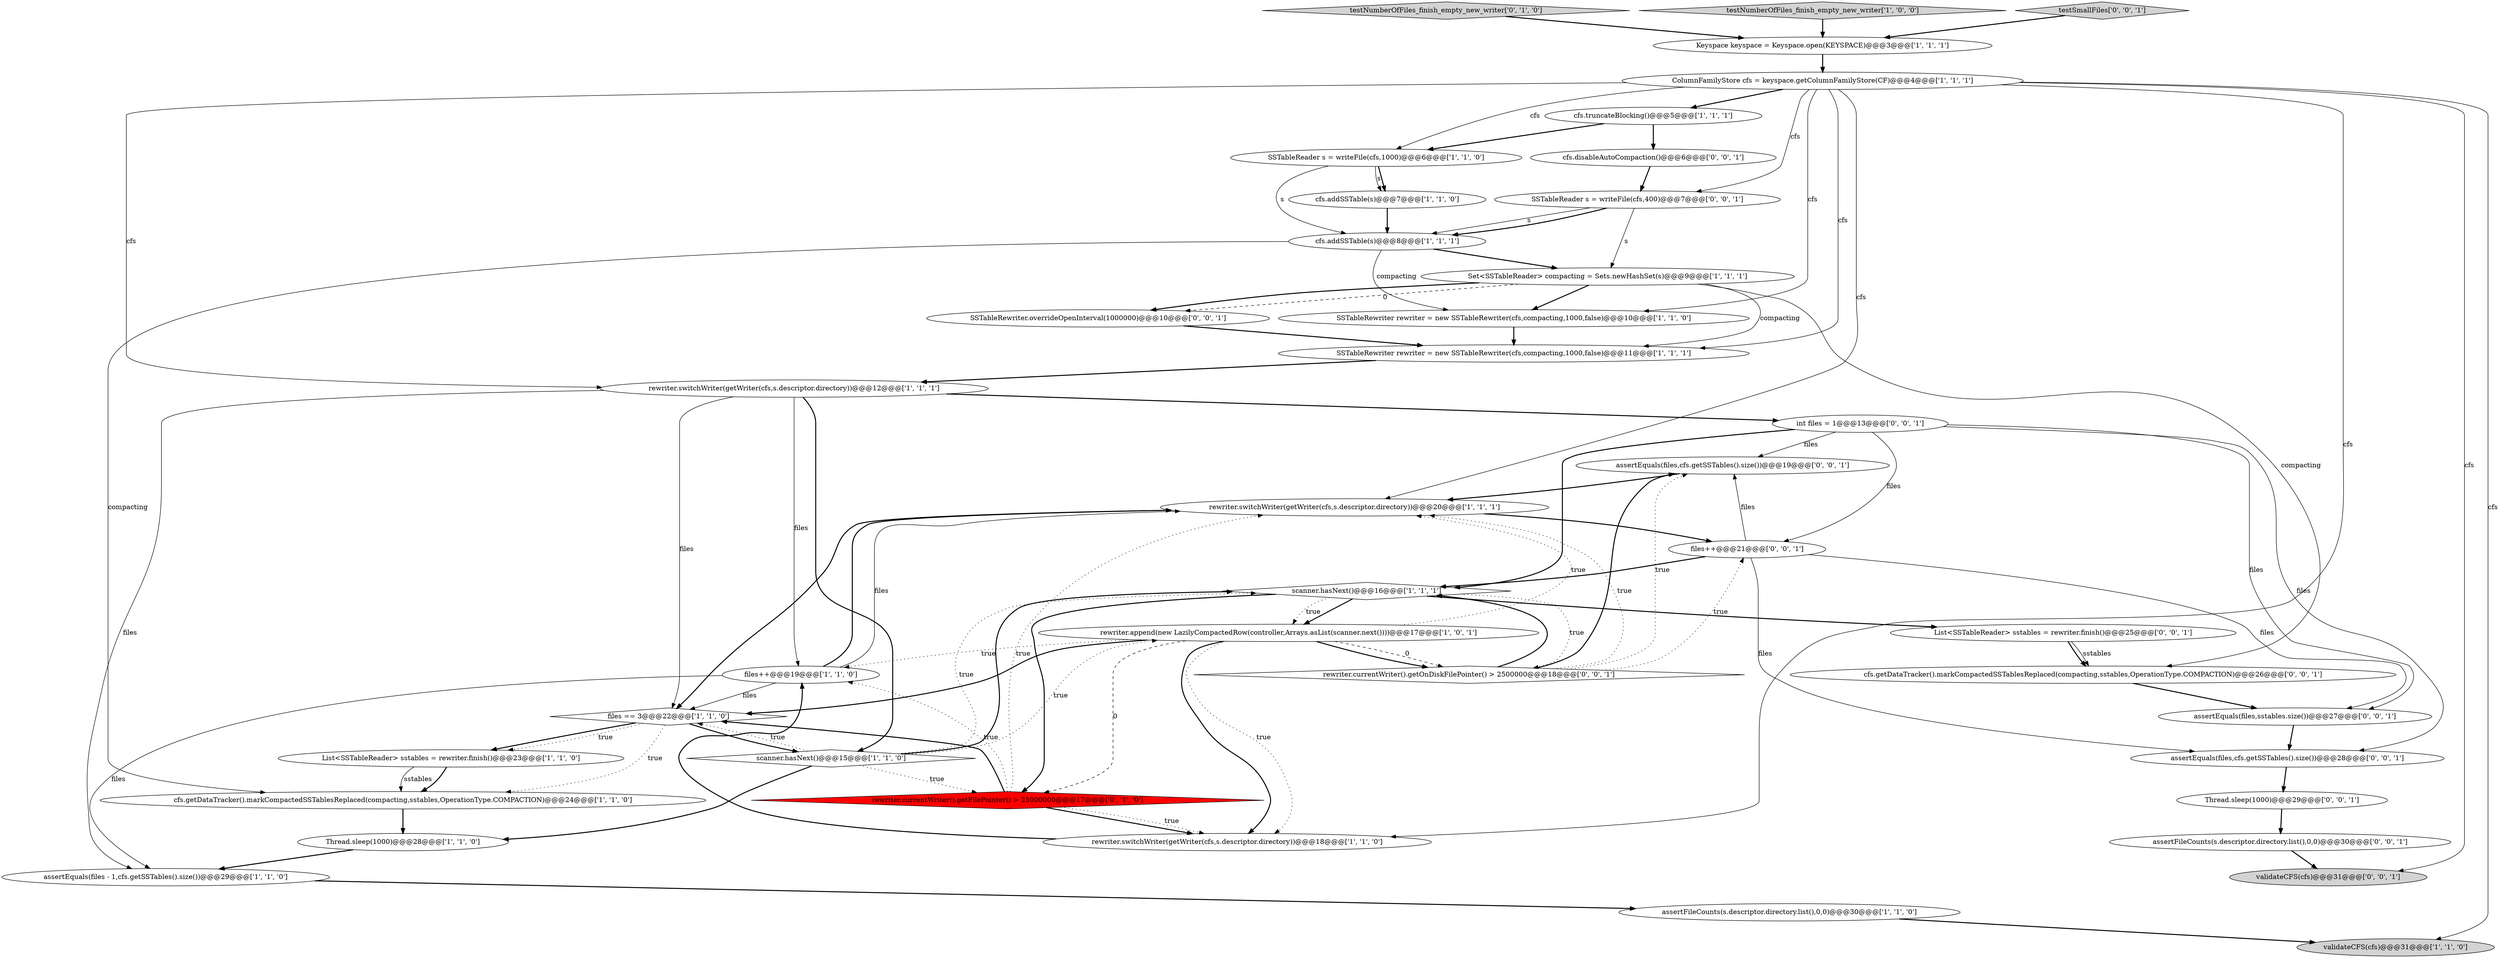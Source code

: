 digraph {
33 [style = filled, label = "assertEquals(files,cfs.getSSTables().size())@@@19@@@['0', '0', '1']", fillcolor = white, shape = ellipse image = "AAA0AAABBB3BBB"];
11 [style = filled, label = "assertEquals(files - 1,cfs.getSSTables().size())@@@29@@@['1', '1', '0']", fillcolor = white, shape = ellipse image = "AAA0AAABBB1BBB"];
5 [style = filled, label = "assertFileCounts(s.descriptor.directory.list(),0,0)@@@30@@@['1', '1', '0']", fillcolor = white, shape = ellipse image = "AAA0AAABBB1BBB"];
9 [style = filled, label = "scanner.hasNext()@@@16@@@['1', '1', '1']", fillcolor = white, shape = diamond image = "AAA0AAABBB1BBB"];
17 [style = filled, label = "rewriter.append(new LazilyCompactedRow(controller,Arrays.asList(scanner.next())))@@@17@@@['1', '0', '1']", fillcolor = white, shape = ellipse image = "AAA0AAABBB1BBB"];
13 [style = filled, label = "SSTableRewriter rewriter = new SSTableRewriter(cfs,compacting,1000,false)@@@10@@@['1', '1', '0']", fillcolor = white, shape = ellipse image = "AAA0AAABBB1BBB"];
25 [style = filled, label = "testNumberOfFiles_finish_empty_new_writer['0', '1', '0']", fillcolor = lightgray, shape = diamond image = "AAA0AAABBB2BBB"];
32 [style = filled, label = "files++@@@21@@@['0', '0', '1']", fillcolor = white, shape = ellipse image = "AAA0AAABBB3BBB"];
3 [style = filled, label = "rewriter.switchWriter(getWriter(cfs,s.descriptor.directory))@@@12@@@['1', '1', '1']", fillcolor = white, shape = ellipse image = "AAA0AAABBB1BBB"];
21 [style = filled, label = "cfs.addSSTable(s)@@@7@@@['1', '1', '0']", fillcolor = white, shape = ellipse image = "AAA0AAABBB1BBB"];
23 [style = filled, label = "cfs.addSSTable(s)@@@8@@@['1', '1', '1']", fillcolor = white, shape = ellipse image = "AAA0AAABBB1BBB"];
15 [style = filled, label = "files++@@@19@@@['1', '1', '0']", fillcolor = white, shape = ellipse image = "AAA0AAABBB1BBB"];
22 [style = filled, label = "scanner.hasNext()@@@15@@@['1', '1', '0']", fillcolor = white, shape = diamond image = "AAA0AAABBB1BBB"];
6 [style = filled, label = "Thread.sleep(1000)@@@28@@@['1', '1', '0']", fillcolor = white, shape = ellipse image = "AAA0AAABBB1BBB"];
8 [style = filled, label = "cfs.truncateBlocking()@@@5@@@['1', '1', '1']", fillcolor = white, shape = ellipse image = "AAA0AAABBB1BBB"];
36 [style = filled, label = "validateCFS(cfs)@@@31@@@['0', '0', '1']", fillcolor = lightgray, shape = ellipse image = "AAA0AAABBB3BBB"];
19 [style = filled, label = "rewriter.switchWriter(getWriter(cfs,s.descriptor.directory))@@@18@@@['1', '1', '0']", fillcolor = white, shape = ellipse image = "AAA0AAABBB1BBB"];
2 [style = filled, label = "SSTableRewriter rewriter = new SSTableRewriter(cfs,compacting,1000,false)@@@11@@@['1', '1', '1']", fillcolor = white, shape = ellipse image = "AAA0AAABBB1BBB"];
30 [style = filled, label = "cfs.disableAutoCompaction()@@@6@@@['0', '0', '1']", fillcolor = white, shape = ellipse image = "AAA0AAABBB3BBB"];
37 [style = filled, label = "SSTableReader s = writeFile(cfs,400)@@@7@@@['0', '0', '1']", fillcolor = white, shape = ellipse image = "AAA0AAABBB3BBB"];
14 [style = filled, label = "rewriter.switchWriter(getWriter(cfs,s.descriptor.directory))@@@20@@@['1', '1', '1']", fillcolor = white, shape = ellipse image = "AAA0AAABBB1BBB"];
24 [style = filled, label = "rewriter.currentWriter().getFilePointer() > 25000000@@@17@@@['0', '1', '0']", fillcolor = red, shape = diamond image = "AAA1AAABBB2BBB"];
38 [style = filled, label = "SSTableRewriter.overrideOpenInterval(1000000)@@@10@@@['0', '0', '1']", fillcolor = white, shape = ellipse image = "AAA0AAABBB3BBB"];
40 [style = filled, label = "int files = 1@@@13@@@['0', '0', '1']", fillcolor = white, shape = ellipse image = "AAA0AAABBB3BBB"];
28 [style = filled, label = "List<SSTableReader> sstables = rewriter.finish()@@@25@@@['0', '0', '1']", fillcolor = white, shape = ellipse image = "AAA0AAABBB3BBB"];
20 [style = filled, label = "cfs.getDataTracker().markCompactedSSTablesReplaced(compacting,sstables,OperationType.COMPACTION)@@@24@@@['1', '1', '0']", fillcolor = white, shape = ellipse image = "AAA0AAABBB1BBB"];
1 [style = filled, label = "testNumberOfFiles_finish_empty_new_writer['1', '0', '0']", fillcolor = lightgray, shape = diamond image = "AAA0AAABBB1BBB"];
26 [style = filled, label = "assertEquals(files,cfs.getSSTables().size())@@@28@@@['0', '0', '1']", fillcolor = white, shape = ellipse image = "AAA0AAABBB3BBB"];
4 [style = filled, label = "Set<SSTableReader> compacting = Sets.newHashSet(s)@@@9@@@['1', '1', '1']", fillcolor = white, shape = ellipse image = "AAA0AAABBB1BBB"];
27 [style = filled, label = "assertFileCounts(s.descriptor.directory.list(),0,0)@@@30@@@['0', '0', '1']", fillcolor = white, shape = ellipse image = "AAA0AAABBB3BBB"];
34 [style = filled, label = "testSmallFiles['0', '0', '1']", fillcolor = lightgray, shape = diamond image = "AAA0AAABBB3BBB"];
35 [style = filled, label = "cfs.getDataTracker().markCompactedSSTablesReplaced(compacting,sstables,OperationType.COMPACTION)@@@26@@@['0', '0', '1']", fillcolor = white, shape = ellipse image = "AAA0AAABBB3BBB"];
31 [style = filled, label = "assertEquals(files,sstables.size())@@@27@@@['0', '0', '1']", fillcolor = white, shape = ellipse image = "AAA0AAABBB3BBB"];
16 [style = filled, label = "Keyspace keyspace = Keyspace.open(KEYSPACE)@@@3@@@['1', '1', '1']", fillcolor = white, shape = ellipse image = "AAA0AAABBB1BBB"];
0 [style = filled, label = "List<SSTableReader> sstables = rewriter.finish()@@@23@@@['1', '1', '0']", fillcolor = white, shape = ellipse image = "AAA0AAABBB1BBB"];
7 [style = filled, label = "ColumnFamilyStore cfs = keyspace.getColumnFamilyStore(CF)@@@4@@@['1', '1', '1']", fillcolor = white, shape = ellipse image = "AAA0AAABBB1BBB"];
18 [style = filled, label = "files == 3@@@22@@@['1', '1', '0']", fillcolor = white, shape = diamond image = "AAA0AAABBB1BBB"];
29 [style = filled, label = "rewriter.currentWriter().getOnDiskFilePointer() > 2500000@@@18@@@['0', '0', '1']", fillcolor = white, shape = diamond image = "AAA0AAABBB3BBB"];
10 [style = filled, label = "validateCFS(cfs)@@@31@@@['1', '1', '0']", fillcolor = lightgray, shape = ellipse image = "AAA0AAABBB1BBB"];
39 [style = filled, label = "Thread.sleep(1000)@@@29@@@['0', '0', '1']", fillcolor = white, shape = ellipse image = "AAA0AAABBB3BBB"];
12 [style = filled, label = "SSTableReader s = writeFile(cfs,1000)@@@6@@@['1', '1', '0']", fillcolor = white, shape = ellipse image = "AAA0AAABBB1BBB"];
8->30 [style = bold, label=""];
4->2 [style = solid, label="compacting"];
17->24 [style = dashed, label="0"];
16->7 [style = bold, label=""];
17->14 [style = dotted, label="true"];
18->20 [style = dotted, label="true"];
7->8 [style = bold, label=""];
7->14 [style = solid, label="cfs"];
7->19 [style = solid, label="cfs"];
18->22 [style = bold, label=""];
17->15 [style = dotted, label="true"];
40->31 [style = solid, label="files"];
40->32 [style = solid, label="files"];
37->23 [style = solid, label="s"];
29->14 [style = dotted, label="true"];
6->11 [style = bold, label=""];
15->11 [style = solid, label="files"];
7->12 [style = solid, label="cfs"];
19->15 [style = bold, label=""];
18->0 [style = bold, label=""];
9->24 [style = bold, label=""];
23->20 [style = solid, label="compacting"];
5->10 [style = bold, label=""];
35->31 [style = bold, label=""];
32->33 [style = solid, label="files"];
4->38 [style = bold, label=""];
24->19 [style = bold, label=""];
7->13 [style = solid, label="cfs"];
12->21 [style = bold, label=""];
23->13 [style = solid, label="compacting"];
22->9 [style = bold, label=""];
7->10 [style = solid, label="cfs"];
15->18 [style = solid, label="files"];
9->17 [style = bold, label=""];
22->24 [style = dotted, label="true"];
24->18 [style = bold, label=""];
7->2 [style = solid, label="cfs"];
38->2 [style = bold, label=""];
40->33 [style = solid, label="files"];
28->35 [style = bold, label=""];
1->16 [style = bold, label=""];
32->26 [style = solid, label="files"];
18->0 [style = dotted, label="true"];
24->19 [style = dotted, label="true"];
14->18 [style = bold, label=""];
0->20 [style = bold, label=""];
22->9 [style = dotted, label="true"];
29->32 [style = dotted, label="true"];
22->6 [style = bold, label=""];
21->23 [style = bold, label=""];
0->20 [style = solid, label="sstables"];
32->31 [style = solid, label="files"];
3->15 [style = solid, label="files"];
22->18 [style = dotted, label="true"];
15->14 [style = bold, label=""];
4->38 [style = dashed, label="0"];
2->3 [style = bold, label=""];
4->13 [style = bold, label=""];
40->9 [style = bold, label=""];
25->16 [style = bold, label=""];
12->21 [style = solid, label="s"];
9->28 [style = bold, label=""];
32->9 [style = bold, label=""];
11->5 [style = bold, label=""];
31->26 [style = bold, label=""];
37->4 [style = solid, label="s"];
34->16 [style = bold, label=""];
17->19 [style = dotted, label="true"];
3->18 [style = solid, label="files"];
40->26 [style = solid, label="files"];
14->32 [style = bold, label=""];
15->14 [style = solid, label="files"];
8->12 [style = bold, label=""];
13->2 [style = bold, label=""];
33->14 [style = bold, label=""];
9->29 [style = dotted, label="true"];
27->36 [style = bold, label=""];
24->14 [style = dotted, label="true"];
3->40 [style = bold, label=""];
9->17 [style = dotted, label="true"];
29->9 [style = bold, label=""];
7->3 [style = solid, label="cfs"];
23->4 [style = bold, label=""];
20->6 [style = bold, label=""];
30->37 [style = bold, label=""];
39->27 [style = bold, label=""];
37->23 [style = bold, label=""];
3->22 [style = bold, label=""];
17->29 [style = dashed, label="0"];
17->19 [style = bold, label=""];
26->39 [style = bold, label=""];
29->33 [style = bold, label=""];
28->35 [style = solid, label="sstables"];
12->23 [style = solid, label="s"];
24->15 [style = dotted, label="true"];
3->11 [style = solid, label="files"];
7->37 [style = solid, label="cfs"];
22->17 [style = dotted, label="true"];
29->33 [style = dotted, label="true"];
17->29 [style = bold, label=""];
4->35 [style = solid, label="compacting"];
17->18 [style = bold, label=""];
7->36 [style = solid, label="cfs"];
}
